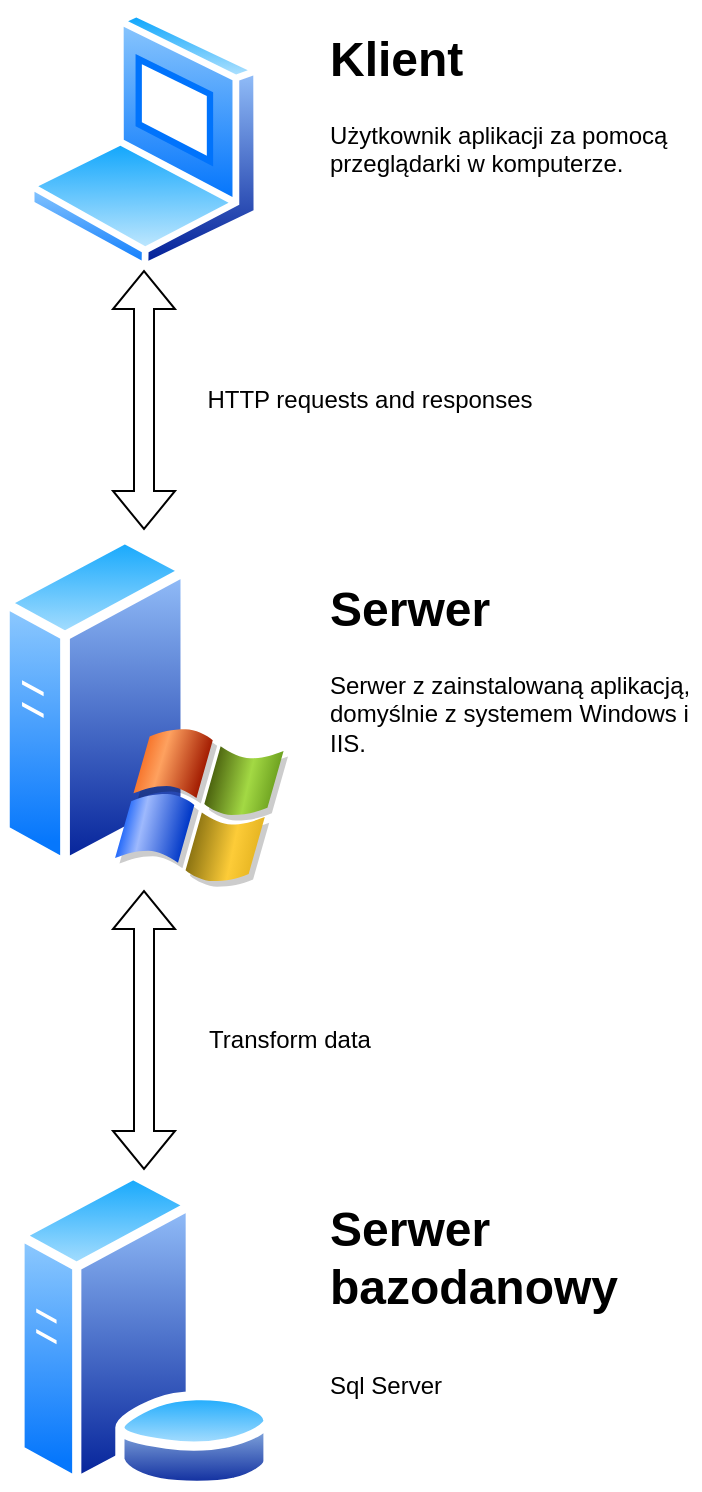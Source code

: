 <mxfile version="20.7.4" type="github"><diagram id="XSiSbHjzvDcChGHZkjPu" name="Strona-1"><mxGraphModel dx="1131" dy="785" grid="1" gridSize="10" guides="1" tooltips="1" connect="1" arrows="1" fold="1" page="1" pageScale="1" pageWidth="827" pageHeight="1169" math="0" shadow="0"><root><mxCell id="0"/><mxCell id="1" parent="0"/><mxCell id="aWthGi14y3jsz8E5T1BX-3" value="" style="aspect=fixed;perimeter=ellipsePerimeter;html=1;align=center;shadow=0;dashed=0;spacingTop=3;image;image=img/lib/active_directory/database_server.svg;" vertex="1" parent="1"><mxGeometry x="46.4" y="620" width="131.2" height="160" as="geometry"/></mxCell><mxCell id="aWthGi14y3jsz8E5T1BX-4" value="" style="aspect=fixed;perimeter=ellipsePerimeter;html=1;align=center;shadow=0;dashed=0;spacingTop=3;image;image=img/lib/active_directory/windows_server_2.svg;" vertex="1" parent="1"><mxGeometry x="40" y="300" width="144" height="180" as="geometry"/></mxCell><mxCell id="aWthGi14y3jsz8E5T1BX-6" value="" style="aspect=fixed;perimeter=ellipsePerimeter;html=1;align=center;shadow=0;dashed=0;spacingTop=3;image;image=img/lib/active_directory/laptop_client.svg;" vertex="1" parent="1"><mxGeometry x="53.5" y="40" width="117" height="130" as="geometry"/></mxCell><mxCell id="aWthGi14y3jsz8E5T1BX-10" value="" style="shape=flexArrow;endArrow=classic;startArrow=classic;html=1;rounded=0;entryX=0.5;entryY=1;entryDx=0;entryDy=0;" edge="1" parent="1" source="aWthGi14y3jsz8E5T1BX-4" target="aWthGi14y3jsz8E5T1BX-6"><mxGeometry width="100" height="100" relative="1" as="geometry"><mxPoint x="290" y="280" as="sourcePoint"/><mxPoint x="390" y="180" as="targetPoint"/></mxGeometry></mxCell><mxCell id="aWthGi14y3jsz8E5T1BX-11" value="" style="shape=flexArrow;endArrow=classic;startArrow=classic;html=1;rounded=0;entryX=0.5;entryY=1;entryDx=0;entryDy=0;" edge="1" parent="1" source="aWthGi14y3jsz8E5T1BX-3" target="aWthGi14y3jsz8E5T1BX-4"><mxGeometry width="100" height="100" relative="1" as="geometry"><mxPoint x="300" y="560" as="sourcePoint"/><mxPoint x="400" y="460" as="targetPoint"/></mxGeometry></mxCell><mxCell id="aWthGi14y3jsz8E5T1BX-12" value="&lt;h1&gt;Klient&lt;/h1&gt;&lt;p&gt;Użytkownik aplikacji za pomocą przeglądarki w komputerze.&lt;/p&gt;" style="text;html=1;strokeColor=none;fillColor=none;spacing=5;spacingTop=-20;whiteSpace=wrap;overflow=hidden;rounded=0;" vertex="1" parent="1"><mxGeometry x="200" y="45" width="190" height="120" as="geometry"/></mxCell><mxCell id="aWthGi14y3jsz8E5T1BX-13" value="&lt;h1&gt;Serwer&lt;/h1&gt;&lt;p&gt;Serwer z zainstalowaną aplikacją, domyślnie z systemem Windows i IIS.&lt;/p&gt;" style="text;html=1;strokeColor=none;fillColor=none;spacing=5;spacingTop=-20;whiteSpace=wrap;overflow=hidden;rounded=0;" vertex="1" parent="1"><mxGeometry x="200" y="320" width="190" height="120" as="geometry"/></mxCell><mxCell id="aWthGi14y3jsz8E5T1BX-14" value="&lt;h1&gt;&lt;span style=&quot;background-color: initial;&quot;&gt;Serwer bazodanowy&lt;/span&gt;&lt;/h1&gt;&lt;h1&gt;&lt;span style=&quot;background-color: initial; font-size: 12px; font-weight: normal;&quot;&gt;Sql Server&lt;/span&gt;&lt;br&gt;&lt;/h1&gt;" style="text;html=1;strokeColor=none;fillColor=none;spacing=5;spacingTop=-20;whiteSpace=wrap;overflow=hidden;rounded=0;" vertex="1" parent="1"><mxGeometry x="200" y="630" width="190" height="120" as="geometry"/></mxCell><mxCell id="aWthGi14y3jsz8E5T1BX-15" value="HTTP requests and responses" style="text;html=1;strokeColor=none;fillColor=none;align=center;verticalAlign=middle;whiteSpace=wrap;rounded=0;" vertex="1" parent="1"><mxGeometry x="130" y="220" width="190" height="30" as="geometry"/></mxCell><mxCell id="aWthGi14y3jsz8E5T1BX-16" value="Transform data" style="text;html=1;strokeColor=none;fillColor=none;align=center;verticalAlign=middle;whiteSpace=wrap;rounded=0;" vertex="1" parent="1"><mxGeometry x="130" y="540" width="110" height="30" as="geometry"/></mxCell></root></mxGraphModel></diagram></mxfile>